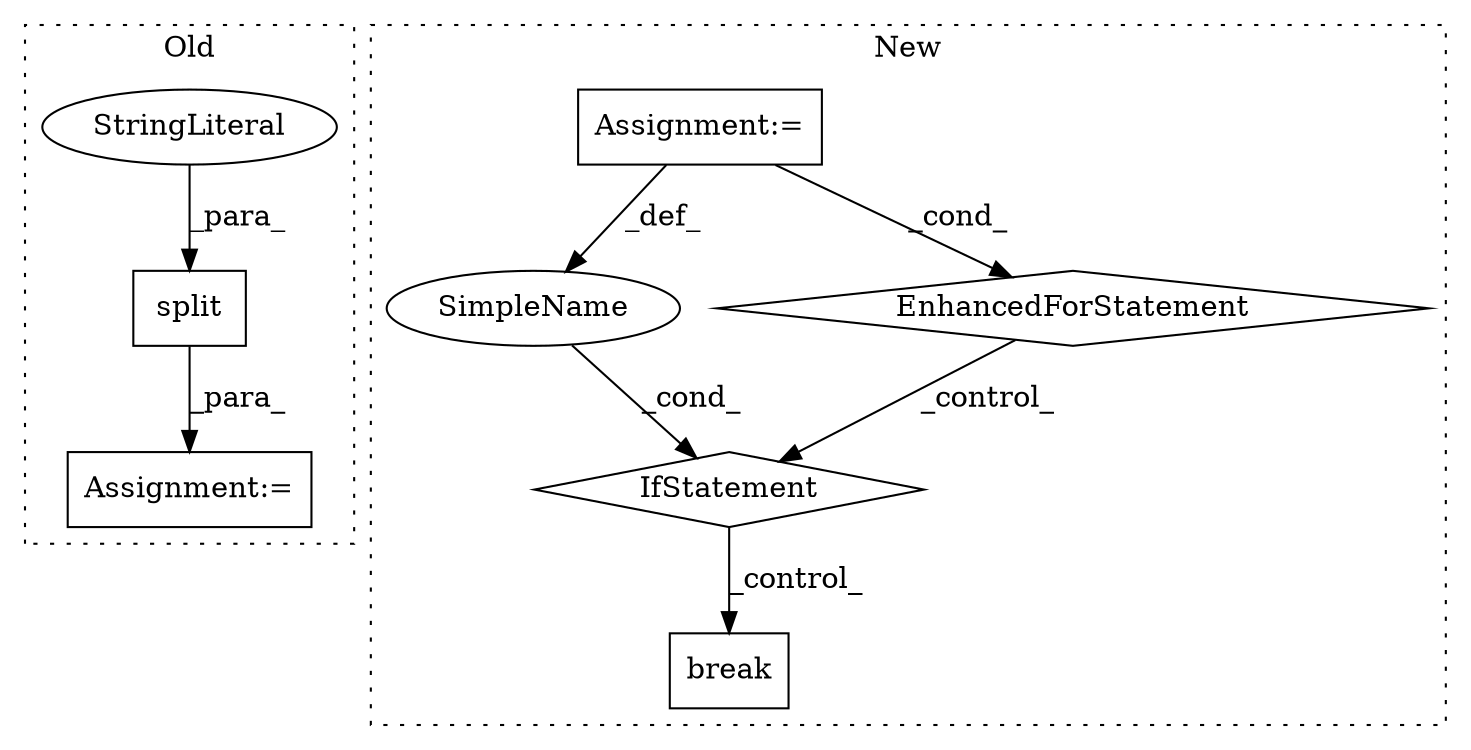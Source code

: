 digraph G {
subgraph cluster0 {
1 [label="split" a="32" s="959,969" l="6,1" shape="box"];
6 [label="StringLiteral" a="45" s="965" l="4" shape="ellipse"];
7 [label="Assignment:=" a="7" s="953" l="1" shape="box"];
label = "Old";
style="dotted";
}
subgraph cluster1 {
2 [label="break" a="10" s="936" l="6" shape="box"];
3 [label="IfStatement" a="25" s="889,924" l="4,2" shape="diamond"];
4 [label="SimpleName" a="42" s="" l="" shape="ellipse"];
5 [label="Assignment:=" a="7" s="804,879" l="53,2" shape="box"];
8 [label="EnhancedForStatement" a="70" s="804,879" l="53,2" shape="diamond"];
label = "New";
style="dotted";
}
1 -> 7 [label="_para_"];
3 -> 2 [label="_control_"];
4 -> 3 [label="_cond_"];
5 -> 4 [label="_def_"];
5 -> 8 [label="_cond_"];
6 -> 1 [label="_para_"];
8 -> 3 [label="_control_"];
}